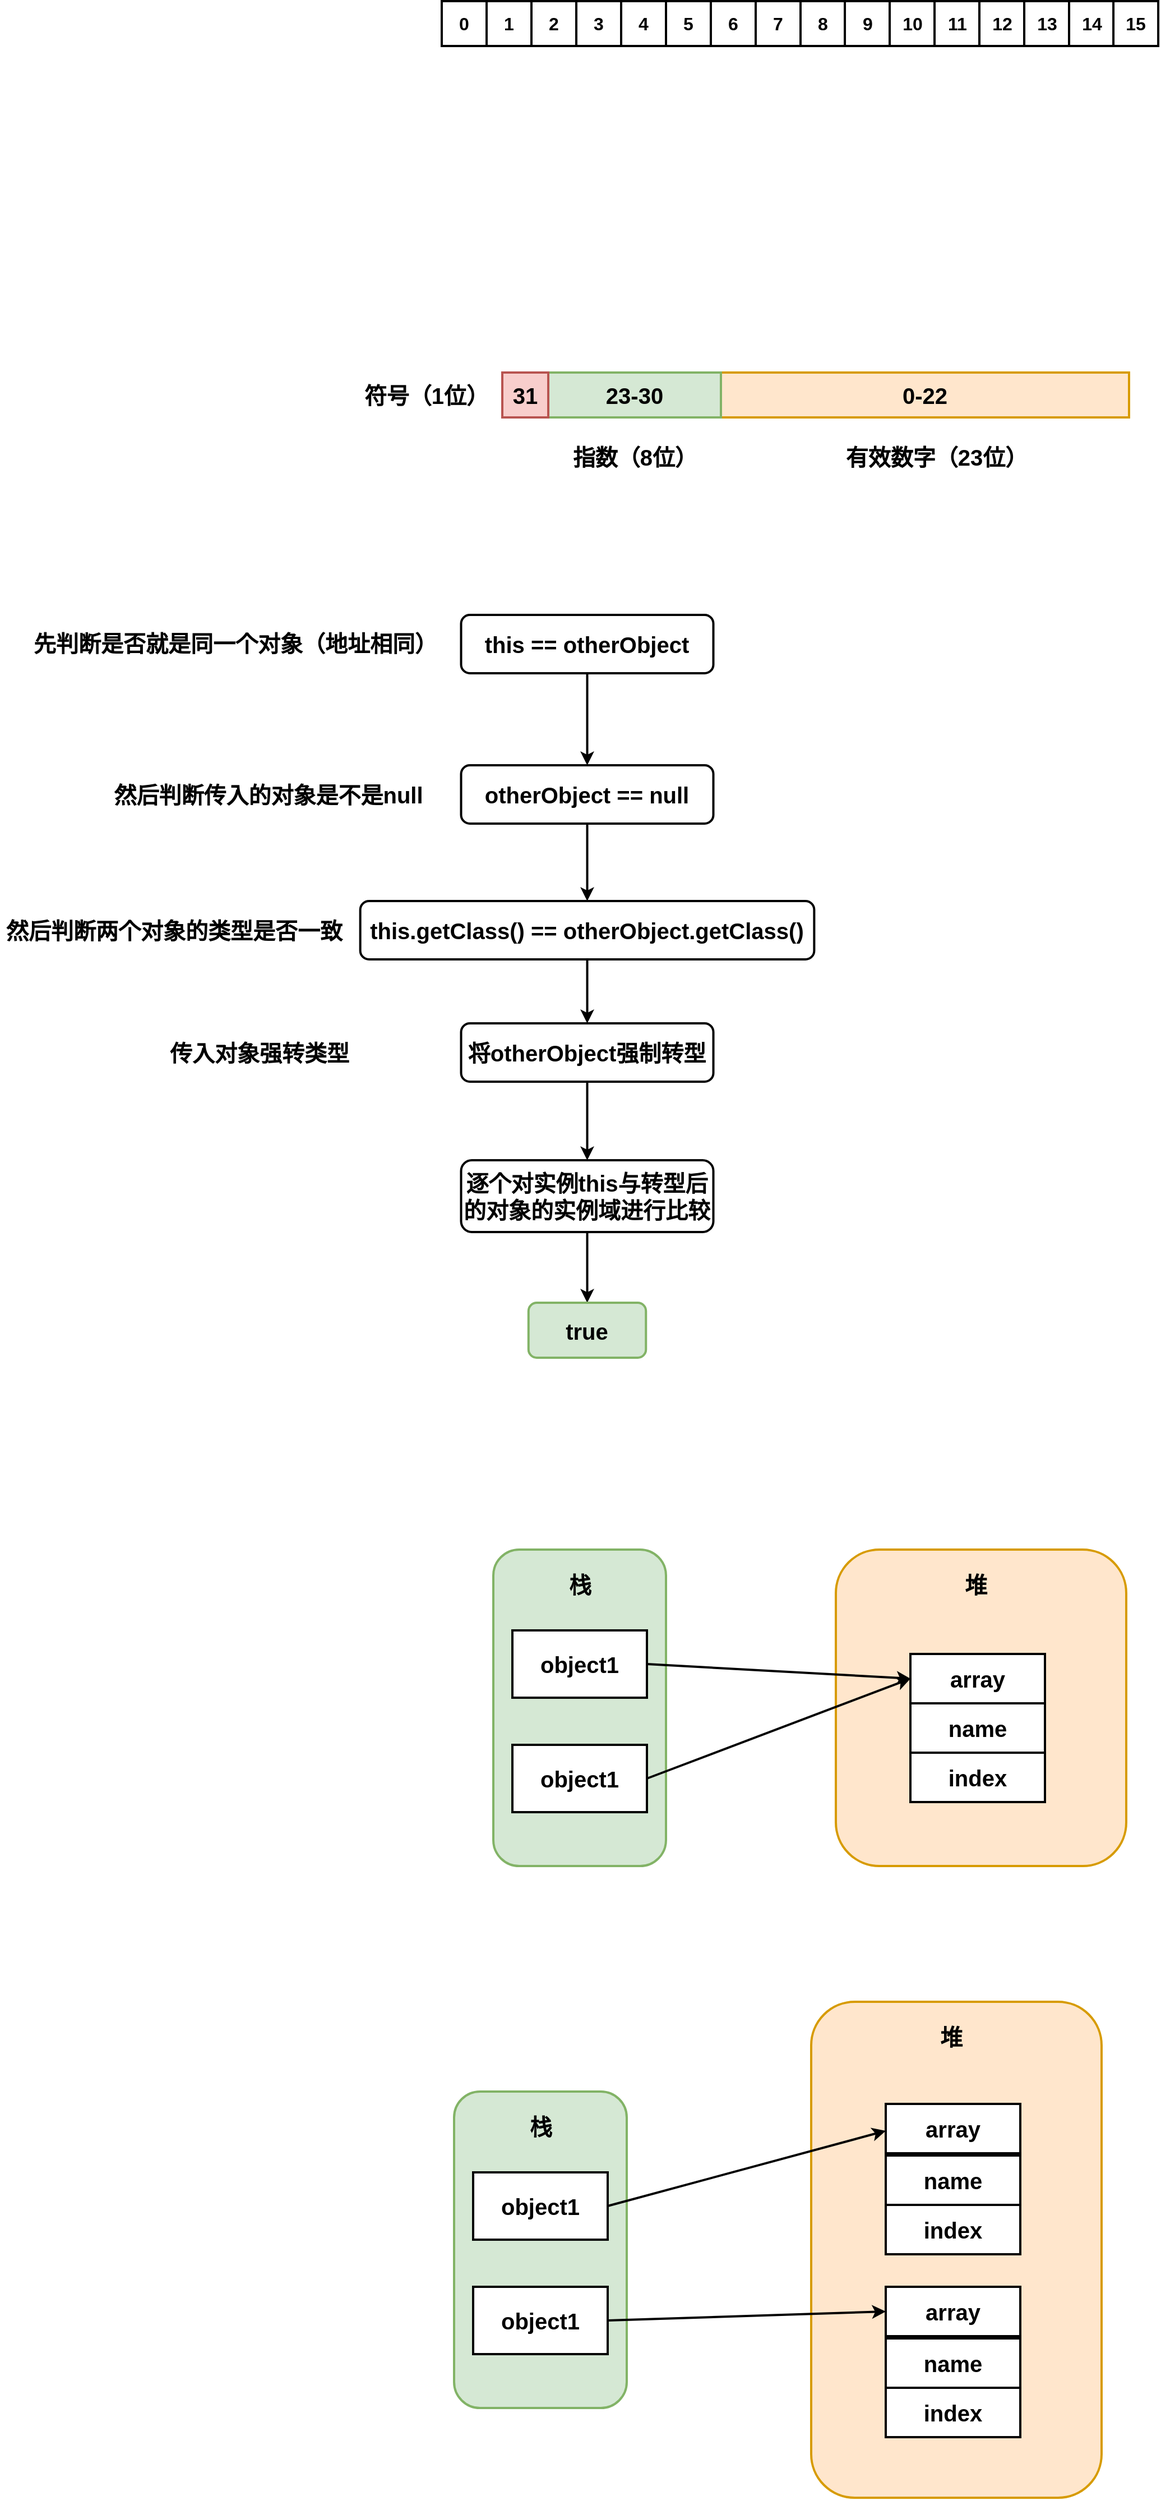 <mxfile version="13.0.3" type="device"><diagram id="eWXwzL6-DWiStC3_cET_" name="Page-1"><mxGraphModel dx="2431" dy="774" grid="0" gridSize="10" guides="1" tooltips="1" connect="1" arrows="1" fold="1" page="0" pageScale="1" pageWidth="827" pageHeight="1169" math="0" shadow="0"><root><mxCell id="0"/><mxCell id="1" parent="0"/><mxCell id="DnGQeGdsMXAVCGXJhAHr-33" value="" style="rounded=1;whiteSpace=wrap;html=1;strokeWidth=2;fontSize=20;fontStyle=1;fillColor=#ffe6cc;strokeColor=#d79b00;" vertex="1" parent="1"><mxGeometry x="461.5" y="2019" width="259" height="282" as="geometry"/></mxCell><mxCell id="ZUi-pHQRyHyeWwIjC-rI-1" value="0" style="whiteSpace=wrap;html=1;aspect=fixed;fontSize=16;fontStyle=1;strokeWidth=2;" parent="1" vertex="1"><mxGeometry x="110" y="639" width="40" height="40" as="geometry"/></mxCell><mxCell id="ZUi-pHQRyHyeWwIjC-rI-2" value="1" style="whiteSpace=wrap;html=1;aspect=fixed;fontSize=16;fontStyle=1;strokeWidth=2;" parent="1" vertex="1"><mxGeometry x="150" y="639" width="40" height="40" as="geometry"/></mxCell><mxCell id="ZUi-pHQRyHyeWwIjC-rI-3" value="2" style="whiteSpace=wrap;html=1;aspect=fixed;fontSize=16;fontStyle=1;strokeWidth=2;" parent="1" vertex="1"><mxGeometry x="190" y="639" width="40" height="40" as="geometry"/></mxCell><mxCell id="ZUi-pHQRyHyeWwIjC-rI-4" value="3" style="whiteSpace=wrap;html=1;aspect=fixed;fontSize=16;fontStyle=1;strokeWidth=2;" parent="1" vertex="1"><mxGeometry x="230" y="639" width="40" height="40" as="geometry"/></mxCell><mxCell id="ZUi-pHQRyHyeWwIjC-rI-5" value="4" style="whiteSpace=wrap;html=1;aspect=fixed;fontSize=16;fontStyle=1;strokeWidth=2;" parent="1" vertex="1"><mxGeometry x="270" y="639" width="40" height="40" as="geometry"/></mxCell><mxCell id="ZUi-pHQRyHyeWwIjC-rI-6" value="5" style="whiteSpace=wrap;html=1;aspect=fixed;fontSize=16;fontStyle=1;strokeWidth=2;" parent="1" vertex="1"><mxGeometry x="310" y="639" width="40" height="40" as="geometry"/></mxCell><mxCell id="ZUi-pHQRyHyeWwIjC-rI-7" value="6" style="whiteSpace=wrap;html=1;aspect=fixed;fontSize=16;fontStyle=1;strokeWidth=2;" parent="1" vertex="1"><mxGeometry x="350" y="639" width="40" height="40" as="geometry"/></mxCell><mxCell id="ZUi-pHQRyHyeWwIjC-rI-8" value="7" style="whiteSpace=wrap;html=1;aspect=fixed;fontSize=16;fontStyle=1;strokeWidth=2;" parent="1" vertex="1"><mxGeometry x="390" y="639" width="40" height="40" as="geometry"/></mxCell><mxCell id="ZUi-pHQRyHyeWwIjC-rI-9" value="8" style="whiteSpace=wrap;html=1;aspect=fixed;fontSize=16;fontStyle=1;strokeWidth=2;" parent="1" vertex="1"><mxGeometry x="430" y="639" width="40" height="40" as="geometry"/></mxCell><mxCell id="ZUi-pHQRyHyeWwIjC-rI-10" value="9" style="whiteSpace=wrap;html=1;aspect=fixed;fontSize=16;fontStyle=1;strokeWidth=2;" parent="1" vertex="1"><mxGeometry x="469.52" y="639" width="40" height="40" as="geometry"/></mxCell><mxCell id="ZUi-pHQRyHyeWwIjC-rI-11" value="10" style="whiteSpace=wrap;html=1;aspect=fixed;fontSize=16;fontStyle=1;strokeWidth=2;" parent="1" vertex="1"><mxGeometry x="509.52" y="639" width="40" height="40" as="geometry"/></mxCell><mxCell id="ZUi-pHQRyHyeWwIjC-rI-12" value="11" style="whiteSpace=wrap;html=1;aspect=fixed;fontSize=16;fontStyle=1;strokeWidth=2;" parent="1" vertex="1"><mxGeometry x="549.52" y="639" width="40" height="40" as="geometry"/></mxCell><mxCell id="ZUi-pHQRyHyeWwIjC-rI-13" value="12" style="whiteSpace=wrap;html=1;aspect=fixed;fontSize=16;fontStyle=1;strokeWidth=2;" parent="1" vertex="1"><mxGeometry x="589.52" y="639" width="40" height="40" as="geometry"/></mxCell><mxCell id="ZUi-pHQRyHyeWwIjC-rI-14" value="13" style="whiteSpace=wrap;html=1;aspect=fixed;fontSize=16;fontStyle=1;strokeWidth=2;" parent="1" vertex="1"><mxGeometry x="629.52" y="639" width="40" height="40" as="geometry"/></mxCell><mxCell id="ZUi-pHQRyHyeWwIjC-rI-15" value="14" style="whiteSpace=wrap;html=1;aspect=fixed;fontSize=16;fontStyle=1;strokeWidth=2;" parent="1" vertex="1"><mxGeometry x="669.52" y="639" width="40" height="40" as="geometry"/></mxCell><mxCell id="ZUi-pHQRyHyeWwIjC-rI-16" value="15" style="whiteSpace=wrap;html=1;aspect=fixed;fontSize=16;fontStyle=1;strokeWidth=2;" parent="1" vertex="1"><mxGeometry x="709.04" y="639" width="40" height="40" as="geometry"/></mxCell><mxCell id="DnGQeGdsMXAVCGXJhAHr-3" value="0-22" style="rounded=0;whiteSpace=wrap;html=1;fontStyle=1;fontSize=20;strokeWidth=2;fillColor=#ffe6cc;strokeColor=#d79b00;" vertex="1" parent="1"><mxGeometry x="359" y="970" width="364" height="40" as="geometry"/></mxCell><mxCell id="DnGQeGdsMXAVCGXJhAHr-4" value="23-30" style="rounded=0;whiteSpace=wrap;html=1;fontStyle=1;fontSize=20;strokeWidth=2;fillColor=#d5e8d4;strokeColor=#82b366;" vertex="1" parent="1"><mxGeometry x="205" y="970" width="154" height="40" as="geometry"/></mxCell><mxCell id="DnGQeGdsMXAVCGXJhAHr-5" value="31" style="rounded=0;whiteSpace=wrap;html=1;fontStyle=1;fontSize=20;strokeWidth=2;fillColor=#f8cecc;strokeColor=#b85450;" vertex="1" parent="1"><mxGeometry x="164" y="970" width="41" height="40" as="geometry"/></mxCell><mxCell id="DnGQeGdsMXAVCGXJhAHr-6" value="符号（1位）" style="text;html=1;align=center;verticalAlign=middle;resizable=0;points=[];autosize=1;fontSize=20;fontStyle=1" vertex="1" parent="1"><mxGeometry x="35" y="976" width="121" height="28" as="geometry"/></mxCell><mxCell id="DnGQeGdsMXAVCGXJhAHr-7" value="指数（8位）" style="text;html=1;align=center;verticalAlign=middle;resizable=0;points=[];autosize=1;fontSize=20;fontStyle=1" vertex="1" parent="1"><mxGeometry x="221.5" y="1031" width="121" height="28" as="geometry"/></mxCell><mxCell id="DnGQeGdsMXAVCGXJhAHr-8" value="有效数字（23位）" style="text;html=1;align=center;verticalAlign=middle;resizable=0;points=[];autosize=1;fontSize=20;fontStyle=1" vertex="1" parent="1"><mxGeometry x="465" y="1031" width="172" height="28" as="geometry"/></mxCell><mxCell id="DnGQeGdsMXAVCGXJhAHr-15" value="" style="edgeStyle=orthogonalEdgeStyle;rounded=0;orthogonalLoop=1;jettySize=auto;html=1;exitX=0.5;exitY=1;exitDx=0;exitDy=0;entryX=0.5;entryY=0;entryDx=0;entryDy=0;fontSize=20;strokeWidth=2;" edge="1" parent="1" source="DnGQeGdsMXAVCGXJhAHr-10" target="DnGQeGdsMXAVCGXJhAHr-11"><mxGeometry relative="1" as="geometry"/></mxCell><mxCell id="DnGQeGdsMXAVCGXJhAHr-10" value="this == otherObject" style="rounded=1;whiteSpace=wrap;html=1;strokeWidth=2;fontSize=20;fontStyle=1" vertex="1" parent="1"><mxGeometry x="127.25" y="1186" width="225" height="52" as="geometry"/></mxCell><mxCell id="DnGQeGdsMXAVCGXJhAHr-16" style="edgeStyle=orthogonalEdgeStyle;rounded=0;orthogonalLoop=1;jettySize=auto;html=1;exitX=0.5;exitY=1;exitDx=0;exitDy=0;entryX=0.5;entryY=0;entryDx=0;entryDy=0;strokeWidth=2;fontSize=20;" edge="1" parent="1" source="DnGQeGdsMXAVCGXJhAHr-11" target="DnGQeGdsMXAVCGXJhAHr-12"><mxGeometry relative="1" as="geometry"/></mxCell><mxCell id="DnGQeGdsMXAVCGXJhAHr-11" value="otherObject == null" style="rounded=1;whiteSpace=wrap;html=1;strokeWidth=2;fontSize=20;fontStyle=1" vertex="1" parent="1"><mxGeometry x="127.25" y="1320" width="225" height="52" as="geometry"/></mxCell><mxCell id="DnGQeGdsMXAVCGXJhAHr-17" style="edgeStyle=orthogonalEdgeStyle;rounded=0;orthogonalLoop=1;jettySize=auto;html=1;exitX=0.5;exitY=1;exitDx=0;exitDy=0;entryX=0.5;entryY=0;entryDx=0;entryDy=0;strokeWidth=2;fontSize=20;" edge="1" parent="1" source="DnGQeGdsMXAVCGXJhAHr-12" target="DnGQeGdsMXAVCGXJhAHr-13"><mxGeometry relative="1" as="geometry"/></mxCell><mxCell id="DnGQeGdsMXAVCGXJhAHr-12" value="this.getClass() == otherObject.getClass()" style="rounded=1;whiteSpace=wrap;html=1;strokeWidth=2;fontSize=20;fontStyle=1" vertex="1" parent="1"><mxGeometry x="37.32" y="1441" width="404.87" height="52" as="geometry"/></mxCell><mxCell id="DnGQeGdsMXAVCGXJhAHr-18" style="edgeStyle=orthogonalEdgeStyle;rounded=0;orthogonalLoop=1;jettySize=auto;html=1;exitX=0.5;exitY=1;exitDx=0;exitDy=0;entryX=0.5;entryY=0;entryDx=0;entryDy=0;strokeWidth=2;fontSize=20;" edge="1" parent="1" source="DnGQeGdsMXAVCGXJhAHr-13" target="DnGQeGdsMXAVCGXJhAHr-14"><mxGeometry relative="1" as="geometry"/></mxCell><mxCell id="DnGQeGdsMXAVCGXJhAHr-13" value="将otherObject强制转型" style="rounded=1;whiteSpace=wrap;html=1;strokeWidth=2;fontSize=20;fontStyle=1" vertex="1" parent="1"><mxGeometry x="127.26" y="1550" width="225" height="52" as="geometry"/></mxCell><mxCell id="DnGQeGdsMXAVCGXJhAHr-22" style="edgeStyle=orthogonalEdgeStyle;rounded=0;orthogonalLoop=1;jettySize=auto;html=1;exitX=0.5;exitY=1;exitDx=0;exitDy=0;entryX=0.5;entryY=0;entryDx=0;entryDy=0;strokeWidth=2;fontSize=20;" edge="1" parent="1" source="DnGQeGdsMXAVCGXJhAHr-14" target="DnGQeGdsMXAVCGXJhAHr-20"><mxGeometry relative="1" as="geometry"/></mxCell><mxCell id="DnGQeGdsMXAVCGXJhAHr-14" value="逐个对实例this与转型后的对象的实例域进行比较" style="rounded=1;whiteSpace=wrap;html=1;strokeWidth=2;fontSize=20;fontStyle=1" vertex="1" parent="1"><mxGeometry x="127.25" y="1672" width="225" height="64" as="geometry"/></mxCell><mxCell id="DnGQeGdsMXAVCGXJhAHr-20" value="true" style="rounded=1;whiteSpace=wrap;html=1;strokeWidth=2;fontSize=20;fontStyle=1;fillColor=#d5e8d4;strokeColor=#82b366;" vertex="1" parent="1"><mxGeometry x="187.38" y="1799" width="104.75" height="49" as="geometry"/></mxCell><mxCell id="DnGQeGdsMXAVCGXJhAHr-24" value="&lt;span style=&quot;font-family: &amp;#34;helvetica&amp;#34; ; font-size: 20px ; font-style: normal ; letter-spacing: normal ; text-align: center ; text-indent: 0px ; text-transform: none ; word-spacing: 0px ; background-color: rgb(255 , 255 , 255) ; float: none ; display: inline&quot;&gt;先判断是否就是同一个对象（地址相同）&lt;/span&gt;" style="text;whiteSpace=wrap;html=1;fontSize=20;fontStyle=1" vertex="1" parent="1"><mxGeometry x="-256" y="1193" width="366" height="38" as="geometry"/></mxCell><mxCell id="DnGQeGdsMXAVCGXJhAHr-25" value="然后判断传入的对象是不是null" style="text;html=1;align=center;verticalAlign=middle;resizable=0;points=[];autosize=1;fontSize=20;fontStyle=1" vertex="1" parent="1"><mxGeometry x="-188" y="1332" width="286" height="28" as="geometry"/></mxCell><mxCell id="DnGQeGdsMXAVCGXJhAHr-26" value="然后判断两个对象的类型是否一致" style="text;html=1;align=center;verticalAlign=middle;resizable=0;points=[];autosize=1;fontSize=20;fontStyle=1" vertex="1" parent="1"><mxGeometry x="-284" y="1453" width="310" height="28" as="geometry"/></mxCell><mxCell id="DnGQeGdsMXAVCGXJhAHr-27" value="传入对象强转类型" style="text;html=1;align=center;verticalAlign=middle;resizable=0;points=[];autosize=1;fontSize=20;fontStyle=1" vertex="1" parent="1"><mxGeometry x="-138" y="1562" width="170" height="28" as="geometry"/></mxCell><mxCell id="DnGQeGdsMXAVCGXJhAHr-29" value="" style="rounded=1;whiteSpace=wrap;html=1;strokeWidth=2;fontSize=20;fontStyle=1;fillColor=#d5e8d4;strokeColor=#82b366;" vertex="1" parent="1"><mxGeometry x="156" y="2019" width="154" height="282" as="geometry"/></mxCell><mxCell id="DnGQeGdsMXAVCGXJhAHr-30" value="栈" style="text;html=1;align=center;verticalAlign=middle;resizable=0;points=[];autosize=1;fontSize=20;fontStyle=1" vertex="1" parent="1"><mxGeometry x="218" y="2036" width="30" height="28" as="geometry"/></mxCell><mxCell id="DnGQeGdsMXAVCGXJhAHr-38" style="rounded=0;orthogonalLoop=1;jettySize=auto;html=1;exitX=1;exitY=0.5;exitDx=0;exitDy=0;entryX=0;entryY=0.5;entryDx=0;entryDy=0;strokeWidth=2;fontSize=20;" edge="1" parent="1" source="DnGQeGdsMXAVCGXJhAHr-31" target="DnGQeGdsMXAVCGXJhAHr-35"><mxGeometry relative="1" as="geometry"/></mxCell><mxCell id="DnGQeGdsMXAVCGXJhAHr-31" value="object1" style="rounded=0;whiteSpace=wrap;html=1;strokeWidth=2;fontSize=20;fontStyle=1" vertex="1" parent="1"><mxGeometry x="173" y="2091" width="120" height="60" as="geometry"/></mxCell><mxCell id="DnGQeGdsMXAVCGXJhAHr-39" style="rounded=0;orthogonalLoop=1;jettySize=auto;html=1;exitX=1;exitY=0.5;exitDx=0;exitDy=0;entryX=0;entryY=0.5;entryDx=0;entryDy=0;strokeWidth=2;fontSize=20;" edge="1" parent="1" source="DnGQeGdsMXAVCGXJhAHr-32" target="DnGQeGdsMXAVCGXJhAHr-35"><mxGeometry relative="1" as="geometry"/></mxCell><mxCell id="DnGQeGdsMXAVCGXJhAHr-32" value="object1" style="rounded=0;whiteSpace=wrap;html=1;strokeWidth=2;fontSize=20;fontStyle=1" vertex="1" parent="1"><mxGeometry x="173" y="2193" width="120" height="60" as="geometry"/></mxCell><mxCell id="DnGQeGdsMXAVCGXJhAHr-34" value="堆" style="text;html=1;align=center;verticalAlign=middle;resizable=0;points=[];autosize=1;fontSize=20;fontStyle=1" vertex="1" parent="1"><mxGeometry x="571" y="2036" width="30" height="28" as="geometry"/></mxCell><mxCell id="DnGQeGdsMXAVCGXJhAHr-35" value="array" style="rounded=0;whiteSpace=wrap;html=1;strokeWidth=2;fontSize=20;fontStyle=1" vertex="1" parent="1"><mxGeometry x="528" y="2112" width="120" height="44" as="geometry"/></mxCell><mxCell id="DnGQeGdsMXAVCGXJhAHr-36" value="name" style="rounded=0;whiteSpace=wrap;html=1;strokeWidth=2;fontSize=20;fontStyle=1" vertex="1" parent="1"><mxGeometry x="528" y="2156" width="120" height="44" as="geometry"/></mxCell><mxCell id="DnGQeGdsMXAVCGXJhAHr-37" value="index" style="rounded=0;whiteSpace=wrap;html=1;strokeWidth=2;fontSize=20;fontStyle=1" vertex="1" parent="1"><mxGeometry x="528" y="2200" width="120" height="44" as="geometry"/></mxCell><mxCell id="DnGQeGdsMXAVCGXJhAHr-41" value="" style="rounded=1;whiteSpace=wrap;html=1;strokeWidth=2;fontSize=20;fontStyle=1;fillColor=#ffe6cc;strokeColor=#d79b00;" vertex="1" parent="1"><mxGeometry x="439.5" y="2422" width="259" height="442" as="geometry"/></mxCell><mxCell id="DnGQeGdsMXAVCGXJhAHr-42" value="" style="rounded=1;whiteSpace=wrap;html=1;strokeWidth=2;fontSize=20;fontStyle=1;fillColor=#d5e8d4;strokeColor=#82b366;" vertex="1" parent="1"><mxGeometry x="121" y="2502" width="154" height="282" as="geometry"/></mxCell><mxCell id="DnGQeGdsMXAVCGXJhAHr-43" value="栈" style="text;html=1;align=center;verticalAlign=middle;resizable=0;points=[];autosize=1;fontSize=20;fontStyle=1" vertex="1" parent="1"><mxGeometry x="183" y="2519" width="30" height="28" as="geometry"/></mxCell><mxCell id="DnGQeGdsMXAVCGXJhAHr-44" style="rounded=0;orthogonalLoop=1;jettySize=auto;html=1;exitX=1;exitY=0.5;exitDx=0;exitDy=0;entryX=0;entryY=0.5;entryDx=0;entryDy=0;strokeWidth=2;fontSize=20;" edge="1" parent="1" source="DnGQeGdsMXAVCGXJhAHr-45" target="DnGQeGdsMXAVCGXJhAHr-49"><mxGeometry relative="1" as="geometry"/></mxCell><mxCell id="DnGQeGdsMXAVCGXJhAHr-45" value="object1" style="rounded=0;whiteSpace=wrap;html=1;strokeWidth=2;fontSize=20;fontStyle=1" vertex="1" parent="1"><mxGeometry x="138" y="2574" width="120" height="60" as="geometry"/></mxCell><mxCell id="DnGQeGdsMXAVCGXJhAHr-46" style="rounded=0;orthogonalLoop=1;jettySize=auto;html=1;exitX=1;exitY=0.5;exitDx=0;exitDy=0;entryX=0;entryY=0.5;entryDx=0;entryDy=0;strokeWidth=2;fontSize=20;" edge="1" parent="1" source="DnGQeGdsMXAVCGXJhAHr-47" target="DnGQeGdsMXAVCGXJhAHr-57"><mxGeometry relative="1" as="geometry"/></mxCell><mxCell id="DnGQeGdsMXAVCGXJhAHr-47" value="object1" style="rounded=0;whiteSpace=wrap;html=1;strokeWidth=2;fontSize=20;fontStyle=1" vertex="1" parent="1"><mxGeometry x="138" y="2676" width="120" height="60" as="geometry"/></mxCell><mxCell id="DnGQeGdsMXAVCGXJhAHr-48" value="堆" style="text;html=1;align=center;verticalAlign=middle;resizable=0;points=[];autosize=1;fontSize=20;fontStyle=1" vertex="1" parent="1"><mxGeometry x="549" y="2439" width="30" height="28" as="geometry"/></mxCell><mxCell id="DnGQeGdsMXAVCGXJhAHr-49" value="array" style="rounded=0;whiteSpace=wrap;html=1;strokeWidth=2;fontSize=20;fontStyle=1" vertex="1" parent="1"><mxGeometry x="506" y="2515" width="120" height="44" as="geometry"/></mxCell><mxCell id="DnGQeGdsMXAVCGXJhAHr-50" value="name" style="rounded=0;whiteSpace=wrap;html=1;strokeWidth=2;fontSize=20;fontStyle=1" vertex="1" parent="1"><mxGeometry x="506" y="2559" width="120" height="44" as="geometry"/></mxCell><mxCell id="DnGQeGdsMXAVCGXJhAHr-51" value="index" style="rounded=0;whiteSpace=wrap;html=1;strokeWidth=2;fontSize=20;fontStyle=1" vertex="1" parent="1"><mxGeometry x="506" y="2603" width="120" height="44" as="geometry"/></mxCell><mxCell id="DnGQeGdsMXAVCGXJhAHr-54" value="array" style="rounded=0;whiteSpace=wrap;html=1;strokeWidth=2;fontSize=20;fontStyle=1" vertex="1" parent="1"><mxGeometry x="506" y="2513" width="120" height="44" as="geometry"/></mxCell><mxCell id="DnGQeGdsMXAVCGXJhAHr-55" value="name" style="rounded=0;whiteSpace=wrap;html=1;strokeWidth=2;fontSize=20;fontStyle=1" vertex="1" parent="1"><mxGeometry x="506" y="2722" width="120" height="44" as="geometry"/></mxCell><mxCell id="DnGQeGdsMXAVCGXJhAHr-56" value="index" style="rounded=0;whiteSpace=wrap;html=1;strokeWidth=2;fontSize=20;fontStyle=1" vertex="1" parent="1"><mxGeometry x="506" y="2766" width="120" height="44" as="geometry"/></mxCell><mxCell id="DnGQeGdsMXAVCGXJhAHr-57" value="array" style="rounded=0;whiteSpace=wrap;html=1;strokeWidth=2;fontSize=20;fontStyle=1" vertex="1" parent="1"><mxGeometry x="506" y="2676" width="120" height="44" as="geometry"/></mxCell></root></mxGraphModel></diagram></mxfile>